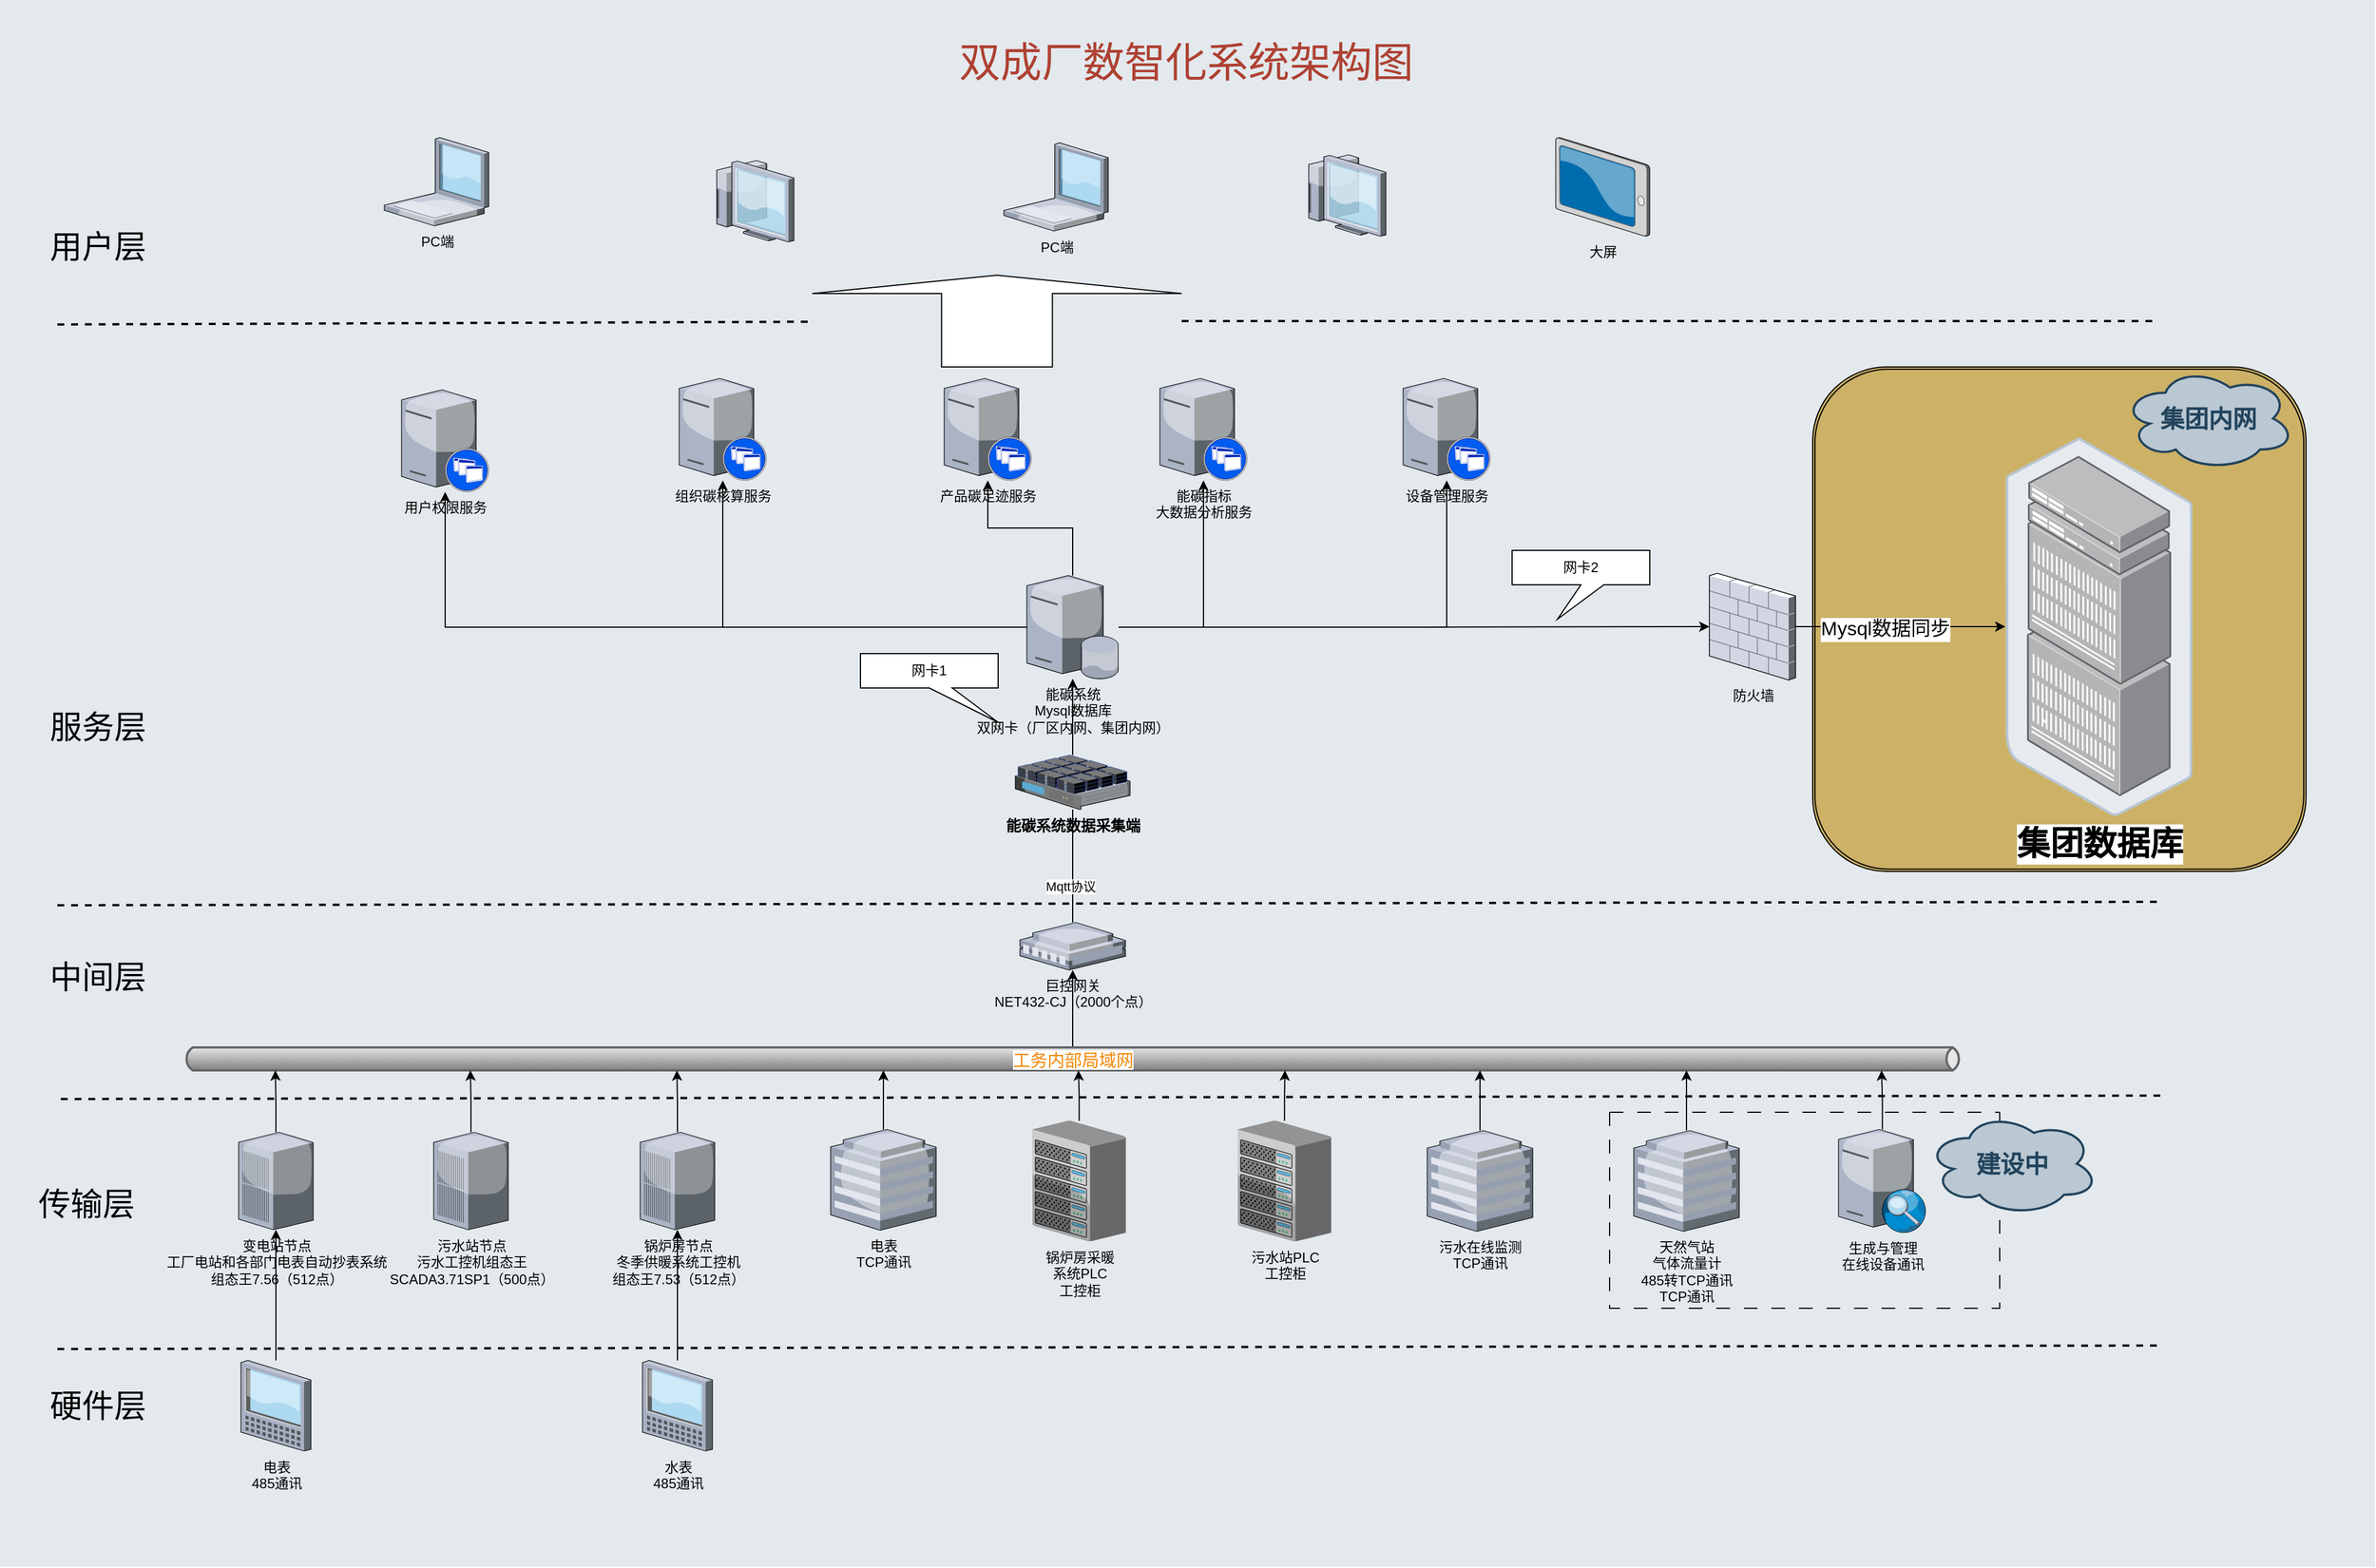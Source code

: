 <mxfile version="28.1.2">
  <diagram id="a45cf8ec-cd66-6f27-3ac3-be6e809c9e4a" name="Page-1">
    <mxGraphModel dx="4005" dy="1709" grid="1" gridSize="10" guides="1" tooltips="1" connect="1" arrows="1" fold="1" page="1" pageScale="1" pageWidth="827" pageHeight="1169" background="none" math="0" shadow="0">
      <root>
        <mxCell id="0" />
        <mxCell id="1" parent="0" />
        <mxCell id="RH_t09FBcoY_n2bVqSQD-389" value="" style="rounded=0;whiteSpace=wrap;html=1;shadow=0;strokeColor=none;fillColor=#BAC8D3;gradientColor=none;fontSize=18;fontColor=#F08705;opacity=40;fontStyle=0;strokeWidth=3;" vertex="1" parent="1">
          <mxGeometry x="-70" y="150" width="2070" height="1366.5" as="geometry" />
        </mxCell>
        <mxCell id="RH_t09FBcoY_n2bVqSQD-469" value="" style="shape=singleArrow;direction=north;whiteSpace=wrap;html=1;" vertex="1" parent="1">
          <mxGeometry x="638" y="390" width="322" height="80" as="geometry" />
        </mxCell>
        <mxCell id="RH_t09FBcoY_n2bVqSQD-466" value="" style="shape=ext;double=1;rounded=1;whiteSpace=wrap;html=1;fillColor=light-dark(#ccb166, #ededed);" vertex="1" parent="1">
          <mxGeometry x="1510" y="470" width="430" height="440" as="geometry" />
        </mxCell>
        <mxCell id="168" value="双成厂数智化系统架构图" style="text;html=1;strokeColor=none;fillColor=none;align=center;verticalAlign=middle;whiteSpace=wrap;overflow=hidden;shadow=0;fontSize=36;fontColor=#AE4132;fontStyle=0" parent="1" vertex="1">
          <mxGeometry x="274" y="180" width="1380" height="45" as="geometry" />
        </mxCell>
        <mxCell id="171" style="edgeStyle=orthogonalEdgeStyle;rounded=0;jumpStyle=none;html=1;exitX=0;exitY=0.5;entryX=0;entryY=0.5;shadow=0;labelBackgroundColor=none;startArrow=none;startFill=0;endArrow=classic;endFill=1;endSize=6;jettySize=auto;orthogonalLoop=1;strokeColor=#23445D;strokeWidth=2;fillColor=#F08705;fontFamily=Helvetica;fontSize=14;fontColor=#F08705;align=left;fontStyle=0" parent="1" source="168" target="168" edge="1">
          <mxGeometry relative="1" as="geometry" />
        </mxCell>
        <mxCell id="RH_t09FBcoY_n2bVqSQD-436" style="edgeStyle=orthogonalEdgeStyle;rounded=0;orthogonalLoop=1;jettySize=auto;html=1;" edge="1" parent="1" source="RH_t09FBcoY_n2bVqSQD-397" target="RH_t09FBcoY_n2bVqSQD-414">
          <mxGeometry relative="1" as="geometry" />
        </mxCell>
        <mxCell id="RH_t09FBcoY_n2bVqSQD-397" value="&lt;font style=&quot;font-size: 15px; background-color: light-dark(#ffffff, var(--ge-dark-color, #121212));&quot;&gt;工务内部局域网&lt;/font&gt;" style="strokeWidth=2;strokeColor=#666666;dashed=0;align=center;html=1;fontSize=8;shape=mxgraph.eip.messageChannel;shadow=0;fillColor=#FFFFFF;gradientColor=none;fontColor=#F08705;fontStyle=0" vertex="1" parent="1">
          <mxGeometry x="90" y="1063.5" width="1550" height="20" as="geometry" />
        </mxCell>
        <mxCell id="RH_t09FBcoY_n2bVqSQD-399" value="变电站节点&lt;div&gt;工厂电站和各部门电表自动抄表系统&lt;/div&gt;&lt;div&gt;组态王7.56（512点）&lt;/div&gt;" style="verticalLabelPosition=bottom;sketch=0;aspect=fixed;html=1;verticalAlign=top;strokeColor=none;align=center;outlineConnect=0;shape=mxgraph.citrix.pbx_server;" vertex="1" parent="1">
          <mxGeometry x="138" y="1137.5" width="65" height="85" as="geometry" />
        </mxCell>
        <mxCell id="RH_t09FBcoY_n2bVqSQD-400" value="污水站节点&lt;div&gt;污水工控机组态王&lt;/div&gt;&lt;div&gt;SCADA3.71SP1（500点）&lt;/div&gt;" style="verticalLabelPosition=bottom;sketch=0;aspect=fixed;html=1;verticalAlign=top;strokeColor=none;align=center;outlineConnect=0;shape=mxgraph.citrix.pbx_server;" vertex="1" parent="1">
          <mxGeometry x="308" y="1137.5" width="65" height="85" as="geometry" />
        </mxCell>
        <mxCell id="RH_t09FBcoY_n2bVqSQD-402" value="锅炉房节点&lt;div&gt;冬季供暖系统工控机&lt;/div&gt;&lt;div&gt;组态王7.53（512点）&lt;/div&gt;" style="verticalLabelPosition=bottom;sketch=0;aspect=fixed;html=1;verticalAlign=top;strokeColor=none;align=center;outlineConnect=0;shape=mxgraph.citrix.pbx_server;" vertex="1" parent="1">
          <mxGeometry x="488" y="1137.5" width="65" height="85" as="geometry" />
        </mxCell>
        <mxCell id="RH_t09FBcoY_n2bVqSQD-403" value="锅炉房采暖&lt;div&gt;系统PLC&lt;/div&gt;&lt;div&gt;工控柜&lt;/div&gt;" style="verticalLabelPosition=bottom;sketch=0;aspect=fixed;html=1;verticalAlign=top;strokeColor=none;align=center;outlineConnect=0;shape=mxgraph.citrix.chassis;" vertex="1" parent="1">
          <mxGeometry x="830" y="1127.5" width="81.34" height="105" as="geometry" />
        </mxCell>
        <mxCell id="RH_t09FBcoY_n2bVqSQD-404" value="电表&lt;div&gt;TCP通讯&lt;/div&gt;" style="verticalLabelPosition=bottom;sketch=0;aspect=fixed;html=1;verticalAlign=top;strokeColor=none;align=center;outlineConnect=0;shape=mxgraph.citrix.hq_enterprise;" vertex="1" parent="1">
          <mxGeometry x="654" y="1135" width="92" height="88" as="geometry" />
        </mxCell>
        <mxCell id="RH_t09FBcoY_n2bVqSQD-405" value="污水站PLC&lt;div&gt;&lt;span style=&quot;background-color: transparent; color: light-dark(rgb(0, 0, 0), rgb(255, 255, 255));&quot;&gt;工控柜&lt;/span&gt;&lt;/div&gt;" style="verticalLabelPosition=bottom;sketch=0;aspect=fixed;html=1;verticalAlign=top;strokeColor=none;align=center;outlineConnect=0;shape=mxgraph.citrix.chassis;" vertex="1" parent="1">
          <mxGeometry x="1009" y="1127.5" width="81.34" height="105" as="geometry" />
        </mxCell>
        <mxCell id="RH_t09FBcoY_n2bVqSQD-406" value="&lt;span style=&quot;background-color: transparent; color: light-dark(rgb(0, 0, 0), rgb(255, 255, 255));&quot;&gt;污水在线监测&lt;/span&gt;&lt;div&gt;&lt;span style=&quot;background-color: transparent; color: light-dark(rgb(0, 0, 0), rgb(255, 255, 255));&quot;&gt;TCP通讯&lt;/span&gt;&lt;/div&gt;" style="verticalLabelPosition=bottom;sketch=0;aspect=fixed;html=1;verticalAlign=top;strokeColor=none;align=center;outlineConnect=0;shape=mxgraph.citrix.hq_enterprise;" vertex="1" parent="1">
          <mxGeometry x="1174" y="1136" width="92" height="88" as="geometry" />
        </mxCell>
        <mxCell id="RH_t09FBcoY_n2bVqSQD-407" value="&lt;span style=&quot;background-color: transparent; color: light-dark(rgb(0, 0, 0), rgb(255, 255, 255));&quot;&gt;天然气站&lt;/span&gt;&lt;div&gt;气体流量计&lt;/div&gt;&lt;div&gt;485转TCP通讯&lt;br&gt;&lt;div&gt;&lt;span style=&quot;background-color: transparent; color: light-dark(rgb(0, 0, 0), rgb(255, 255, 255));&quot;&gt;TCP通讯&lt;/span&gt;&lt;/div&gt;&lt;/div&gt;" style="verticalLabelPosition=bottom;sketch=0;aspect=fixed;html=1;verticalAlign=top;strokeColor=none;align=center;outlineConnect=0;shape=mxgraph.citrix.hq_enterprise;" vertex="1" parent="1">
          <mxGeometry x="1354" y="1136" width="92" height="88" as="geometry" />
        </mxCell>
        <mxCell id="RH_t09FBcoY_n2bVqSQD-408" value="生成与管理&lt;div&gt;在线设备通讯&lt;/div&gt;" style="verticalLabelPosition=bottom;sketch=0;aspect=fixed;html=1;verticalAlign=top;strokeColor=none;align=center;outlineConnect=0;shape=mxgraph.citrix.edgesight_server;" vertex="1" parent="1">
          <mxGeometry x="1532.5" y="1135" width="76.5" height="90" as="geometry" />
        </mxCell>
        <mxCell id="RH_t09FBcoY_n2bVqSQD-427" style="edgeStyle=orthogonalEdgeStyle;rounded=0;orthogonalLoop=1;jettySize=auto;html=1;" edge="1" parent="1" source="RH_t09FBcoY_n2bVqSQD-410" target="RH_t09FBcoY_n2bVqSQD-399">
          <mxGeometry relative="1" as="geometry" />
        </mxCell>
        <mxCell id="RH_t09FBcoY_n2bVqSQD-410" value="电表&lt;div&gt;485通讯&lt;/div&gt;" style="verticalLabelPosition=bottom;sketch=0;aspect=fixed;html=1;verticalAlign=top;strokeColor=none;align=center;outlineConnect=0;shape=mxgraph.citrix.tablet_1;" vertex="1" parent="1">
          <mxGeometry x="140" y="1336.5" width="61" height="79" as="geometry" />
        </mxCell>
        <mxCell id="RH_t09FBcoY_n2bVqSQD-428" style="edgeStyle=orthogonalEdgeStyle;rounded=0;orthogonalLoop=1;jettySize=auto;html=1;" edge="1" parent="1" source="RH_t09FBcoY_n2bVqSQD-411" target="RH_t09FBcoY_n2bVqSQD-402">
          <mxGeometry relative="1" as="geometry" />
        </mxCell>
        <mxCell id="RH_t09FBcoY_n2bVqSQD-411" value="水表&lt;div&gt;485通讯&lt;/div&gt;" style="verticalLabelPosition=bottom;sketch=0;aspect=fixed;html=1;verticalAlign=top;strokeColor=none;align=center;outlineConnect=0;shape=mxgraph.citrix.tablet_1;" vertex="1" parent="1">
          <mxGeometry x="490" y="1336.5" width="61" height="79" as="geometry" />
        </mxCell>
        <mxCell id="RH_t09FBcoY_n2bVqSQD-413" style="edgeStyle=orthogonalEdgeStyle;rounded=0;orthogonalLoop=1;jettySize=auto;html=1;endArrow=none;endFill=0;" edge="1" parent="1" source="RH_t09FBcoY_n2bVqSQD-414" target="RH_t09FBcoY_n2bVqSQD-424">
          <mxGeometry relative="1" as="geometry">
            <mxPoint x="865" y="836.5" as="targetPoint" />
          </mxGeometry>
        </mxCell>
        <mxCell id="RH_t09FBcoY_n2bVqSQD-480" value="Mqtt协议" style="edgeLabel;html=1;align=center;verticalAlign=middle;resizable=0;points=[];" vertex="1" connectable="0" parent="RH_t09FBcoY_n2bVqSQD-413">
          <mxGeometry x="-0.325" y="2" relative="1" as="geometry">
            <mxPoint y="1" as="offset" />
          </mxGeometry>
        </mxCell>
        <mxCell id="RH_t09FBcoY_n2bVqSQD-414" value="&lt;div&gt;巨控网关&lt;/div&gt;NET432-CJ（2000个点）" style="verticalLabelPosition=bottom;sketch=0;aspect=fixed;html=1;verticalAlign=top;strokeColor=none;align=center;outlineConnect=0;shape=mxgraph.citrix.remote_office;" vertex="1" parent="1">
          <mxGeometry x="819" y="954.5" width="92" height="41.5" as="geometry" />
        </mxCell>
        <mxCell id="RH_t09FBcoY_n2bVqSQD-415" value="" style="endArrow=none;dashed=1;html=1;rounded=0;strokeWidth=2;" edge="1" parent="1">
          <mxGeometry width="50" height="50" relative="1" as="geometry">
            <mxPoint x="-20" y="1326.5" as="sourcePoint" />
            <mxPoint x="1810" y="1323.5" as="targetPoint" />
          </mxGeometry>
        </mxCell>
        <mxCell id="RH_t09FBcoY_n2bVqSQD-416" value="" style="endArrow=none;dashed=1;html=1;rounded=0;strokeWidth=2;" edge="1" parent="1">
          <mxGeometry width="50" height="50" relative="1" as="geometry">
            <mxPoint x="-17" y="1108.5" as="sourcePoint" />
            <mxPoint x="1813" y="1105.5" as="targetPoint" />
          </mxGeometry>
        </mxCell>
        <mxCell id="RH_t09FBcoY_n2bVqSQD-417" value="&lt;font style=&quot;font-size: 28px;&quot;&gt;硬件层&lt;/font&gt;" style="text;html=1;align=center;verticalAlign=middle;resizable=0;points=[];autosize=1;strokeColor=none;fillColor=none;" vertex="1" parent="1">
          <mxGeometry x="-40" y="1351" width="110" height="50" as="geometry" />
        </mxCell>
        <mxCell id="RH_t09FBcoY_n2bVqSQD-418" value="&lt;font style=&quot;font-size: 28px;&quot;&gt;传输层&lt;/font&gt;" style="text;html=1;align=center;verticalAlign=middle;resizable=0;points=[];autosize=1;strokeColor=none;fillColor=none;" vertex="1" parent="1">
          <mxGeometry x="-50" y="1175" width="110" height="50" as="geometry" />
        </mxCell>
        <mxCell id="RH_t09FBcoY_n2bVqSQD-419" value="" style="endArrow=none;dashed=1;html=1;rounded=0;strokeWidth=2;" edge="1" parent="1">
          <mxGeometry width="50" height="50" relative="1" as="geometry">
            <mxPoint x="-20" y="939.5" as="sourcePoint" />
            <mxPoint x="1810" y="936.5" as="targetPoint" />
          </mxGeometry>
        </mxCell>
        <mxCell id="RH_t09FBcoY_n2bVqSQD-421" value="&lt;font style=&quot;font-size: 28px;&quot;&gt;中间层&lt;/font&gt;" style="text;html=1;align=center;verticalAlign=middle;resizable=0;points=[];autosize=1;strokeColor=none;fillColor=none;" vertex="1" parent="1">
          <mxGeometry x="-40" y="976.5" width="110" height="50" as="geometry" />
        </mxCell>
        <mxCell id="RH_t09FBcoY_n2bVqSQD-444" style="edgeStyle=orthogonalEdgeStyle;rounded=0;orthogonalLoop=1;jettySize=auto;html=1;" edge="1" parent="1" source="RH_t09FBcoY_n2bVqSQD-423" target="RH_t09FBcoY_n2bVqSQD-442">
          <mxGeometry relative="1" as="geometry" />
        </mxCell>
        <mxCell id="RH_t09FBcoY_n2bVqSQD-462" value="Mysql数据同步" style="edgeLabel;html=1;align=center;verticalAlign=middle;resizable=0;points=[];fontSize=17;" vertex="1" connectable="0" parent="RH_t09FBcoY_n2bVqSQD-444">
          <mxGeometry x="-0.634" y="-2" relative="1" as="geometry">
            <mxPoint x="44" as="offset" />
          </mxGeometry>
        </mxCell>
        <mxCell id="RH_t09FBcoY_n2bVqSQD-423" value="防火墙" style="verticalLabelPosition=bottom;sketch=0;aspect=fixed;html=1;verticalAlign=top;strokeColor=none;align=center;outlineConnect=0;shape=mxgraph.citrix.firewall;" vertex="1" parent="1">
          <mxGeometry x="1420" y="650" width="75" height="93" as="geometry" />
        </mxCell>
        <mxCell id="RH_t09FBcoY_n2bVqSQD-435" style="edgeStyle=orthogonalEdgeStyle;rounded=0;orthogonalLoop=1;jettySize=auto;html=1;" edge="1" parent="1" source="RH_t09FBcoY_n2bVqSQD-424" target="RH_t09FBcoY_n2bVqSQD-431">
          <mxGeometry relative="1" as="geometry" />
        </mxCell>
        <mxCell id="RH_t09FBcoY_n2bVqSQD-424" value="&lt;font style=&quot;font-size: 13px;&quot;&gt;&lt;b&gt;能碳系统数据采集端&lt;/b&gt;&lt;/font&gt;" style="verticalLabelPosition=bottom;sketch=0;aspect=fixed;html=1;verticalAlign=top;strokeColor=none;align=center;outlineConnect=0;shape=mxgraph.citrix.netscaler_sdx;" vertex="1" parent="1">
          <mxGeometry x="815" y="808.5" width="100" height="47.5" as="geometry" />
        </mxCell>
        <mxCell id="RH_t09FBcoY_n2bVqSQD-425" value="&lt;font style=&quot;font-size: 28px;&quot;&gt;服务层&lt;/font&gt;" style="text;html=1;align=center;verticalAlign=middle;resizable=0;points=[];autosize=1;strokeColor=none;fillColor=none;" vertex="1" parent="1">
          <mxGeometry x="-40" y="758.5" width="110" height="50" as="geometry" />
        </mxCell>
        <mxCell id="RH_t09FBcoY_n2bVqSQD-429" style="edgeStyle=orthogonalEdgeStyle;rounded=0;orthogonalLoop=1;jettySize=auto;html=1;entryX=0;entryY=1;entryDx=80;entryDy=0;entryPerimeter=0;" edge="1" parent="1" source="RH_t09FBcoY_n2bVqSQD-399" target="RH_t09FBcoY_n2bVqSQD-397">
          <mxGeometry relative="1" as="geometry" />
        </mxCell>
        <mxCell id="RH_t09FBcoY_n2bVqSQD-443" style="edgeStyle=orthogonalEdgeStyle;rounded=0;orthogonalLoop=1;jettySize=auto;html=1;" edge="1" parent="1" source="RH_t09FBcoY_n2bVqSQD-431" target="RH_t09FBcoY_n2bVqSQD-423">
          <mxGeometry relative="1" as="geometry" />
        </mxCell>
        <mxCell id="RH_t09FBcoY_n2bVqSQD-454" style="edgeStyle=orthogonalEdgeStyle;rounded=0;orthogonalLoop=1;jettySize=auto;html=1;" edge="1" parent="1" source="RH_t09FBcoY_n2bVqSQD-431" target="RH_t09FBcoY_n2bVqSQD-448">
          <mxGeometry relative="1" as="geometry" />
        </mxCell>
        <mxCell id="RH_t09FBcoY_n2bVqSQD-455" style="edgeStyle=orthogonalEdgeStyle;rounded=0;orthogonalLoop=1;jettySize=auto;html=1;" edge="1" parent="1" source="RH_t09FBcoY_n2bVqSQD-431" target="RH_t09FBcoY_n2bVqSQD-449">
          <mxGeometry relative="1" as="geometry" />
        </mxCell>
        <mxCell id="RH_t09FBcoY_n2bVqSQD-456" style="edgeStyle=orthogonalEdgeStyle;rounded=0;orthogonalLoop=1;jettySize=auto;html=1;" edge="1" parent="1" source="RH_t09FBcoY_n2bVqSQD-431" target="RH_t09FBcoY_n2bVqSQD-450">
          <mxGeometry relative="1" as="geometry" />
        </mxCell>
        <mxCell id="RH_t09FBcoY_n2bVqSQD-458" style="edgeStyle=orthogonalEdgeStyle;rounded=0;orthogonalLoop=1;jettySize=auto;html=1;" edge="1" parent="1" source="RH_t09FBcoY_n2bVqSQD-431" target="RH_t09FBcoY_n2bVqSQD-451">
          <mxGeometry relative="1" as="geometry" />
        </mxCell>
        <mxCell id="RH_t09FBcoY_n2bVqSQD-459" style="edgeStyle=orthogonalEdgeStyle;rounded=0;orthogonalLoop=1;jettySize=auto;html=1;" edge="1" parent="1" source="RH_t09FBcoY_n2bVqSQD-431" target="RH_t09FBcoY_n2bVqSQD-452">
          <mxGeometry relative="1" as="geometry" />
        </mxCell>
        <mxCell id="RH_t09FBcoY_n2bVqSQD-431" value="能碳系统&lt;div&gt;Mysql数据库&lt;/div&gt;&lt;div&gt;双网卡（厂区内网、集团内网）&lt;/div&gt;" style="verticalLabelPosition=bottom;sketch=0;aspect=fixed;html=1;verticalAlign=top;strokeColor=none;align=center;outlineConnect=0;shape=mxgraph.citrix.database_server;" vertex="1" parent="1">
          <mxGeometry x="825" y="652" width="80" height="90" as="geometry" />
        </mxCell>
        <mxCell id="RH_t09FBcoY_n2bVqSQD-432" style="edgeStyle=orthogonalEdgeStyle;rounded=0;orthogonalLoop=1;jettySize=auto;html=1;entryX=0;entryY=1;entryDx=250;entryDy=0;entryPerimeter=0;" edge="1" parent="1" source="RH_t09FBcoY_n2bVqSQD-400" target="RH_t09FBcoY_n2bVqSQD-397">
          <mxGeometry relative="1" as="geometry" />
        </mxCell>
        <mxCell id="RH_t09FBcoY_n2bVqSQD-433" style="edgeStyle=orthogonalEdgeStyle;rounded=0;orthogonalLoop=1;jettySize=auto;html=1;entryX=0;entryY=1;entryDx=430;entryDy=0;entryPerimeter=0;" edge="1" parent="1" source="RH_t09FBcoY_n2bVqSQD-402" target="RH_t09FBcoY_n2bVqSQD-397">
          <mxGeometry relative="1" as="geometry" />
        </mxCell>
        <mxCell id="RH_t09FBcoY_n2bVqSQD-434" style="edgeStyle=orthogonalEdgeStyle;rounded=0;orthogonalLoop=1;jettySize=auto;html=1;entryX=0;entryY=1;entryDx=610;entryDy=0;entryPerimeter=0;" edge="1" parent="1" source="RH_t09FBcoY_n2bVqSQD-404" target="RH_t09FBcoY_n2bVqSQD-397">
          <mxGeometry relative="1" as="geometry" />
        </mxCell>
        <mxCell id="RH_t09FBcoY_n2bVqSQD-437" style="edgeStyle=orthogonalEdgeStyle;rounded=0;orthogonalLoop=1;jettySize=auto;html=1;entryX=0;entryY=1;entryDx=780;entryDy=0;entryPerimeter=0;" edge="1" parent="1" source="RH_t09FBcoY_n2bVqSQD-403" target="RH_t09FBcoY_n2bVqSQD-397">
          <mxGeometry relative="1" as="geometry" />
        </mxCell>
        <mxCell id="RH_t09FBcoY_n2bVqSQD-438" style="edgeStyle=orthogonalEdgeStyle;rounded=0;orthogonalLoop=1;jettySize=auto;html=1;entryX=0;entryY=1;entryDx=960;entryDy=0;entryPerimeter=0;" edge="1" parent="1" source="RH_t09FBcoY_n2bVqSQD-405" target="RH_t09FBcoY_n2bVqSQD-397">
          <mxGeometry relative="1" as="geometry" />
        </mxCell>
        <mxCell id="RH_t09FBcoY_n2bVqSQD-439" style="edgeStyle=orthogonalEdgeStyle;rounded=0;orthogonalLoop=1;jettySize=auto;html=1;entryX=0;entryY=1;entryDx=1130;entryDy=0;entryPerimeter=0;" edge="1" parent="1" source="RH_t09FBcoY_n2bVqSQD-406" target="RH_t09FBcoY_n2bVqSQD-397">
          <mxGeometry relative="1" as="geometry" />
        </mxCell>
        <mxCell id="RH_t09FBcoY_n2bVqSQD-440" style="edgeStyle=orthogonalEdgeStyle;rounded=0;orthogonalLoop=1;jettySize=auto;html=1;entryX=0;entryY=1;entryDx=1310;entryDy=0;entryPerimeter=0;" edge="1" parent="1" source="RH_t09FBcoY_n2bVqSQD-407" target="RH_t09FBcoY_n2bVqSQD-397">
          <mxGeometry relative="1" as="geometry" />
        </mxCell>
        <mxCell id="RH_t09FBcoY_n2bVqSQD-441" style="edgeStyle=orthogonalEdgeStyle;rounded=0;orthogonalLoop=1;jettySize=auto;html=1;entryX=0;entryY=1;entryDx=1480;entryDy=0;entryPerimeter=0;" edge="1" parent="1" source="RH_t09FBcoY_n2bVqSQD-408" target="RH_t09FBcoY_n2bVqSQD-397">
          <mxGeometry relative="1" as="geometry" />
        </mxCell>
        <mxCell id="RH_t09FBcoY_n2bVqSQD-442" value="&lt;font style=&quot;font-size: 29px;&quot;&gt;&lt;b&gt;集团数据库&lt;/b&gt;&lt;/font&gt;" style="image;points=[];aspect=fixed;html=1;align=center;shadow=0;dashed=0;image=img/lib/allied_telesis/storage/Datacenter_Server_Rack_EoR.svg;" vertex="1" parent="1">
          <mxGeometry x="1678" y="531.4" width="163.39" height="330.2" as="geometry" />
        </mxCell>
        <mxCell id="RH_t09FBcoY_n2bVqSQD-445" value="&lt;font style=&quot;font-size: 28px;&quot;&gt;用户层&lt;/font&gt;" style="text;html=1;align=center;verticalAlign=middle;resizable=0;points=[];autosize=1;strokeColor=none;fillColor=none;" vertex="1" parent="1">
          <mxGeometry x="-40" y="340" width="110" height="50" as="geometry" />
        </mxCell>
        <mxCell id="RH_t09FBcoY_n2bVqSQD-446" value="大屏" style="verticalLabelPosition=bottom;sketch=0;aspect=fixed;html=1;verticalAlign=top;strokeColor=none;align=center;outlineConnect=0;shape=mxgraph.citrix.tablet_2;" vertex="1" parent="1">
          <mxGeometry x="1286" y="270" width="82" height="86" as="geometry" />
        </mxCell>
        <mxCell id="RH_t09FBcoY_n2bVqSQD-447" value="PC端" style="verticalLabelPosition=bottom;sketch=0;aspect=fixed;html=1;verticalAlign=top;strokeColor=none;align=center;outlineConnect=0;shape=mxgraph.citrix.laptop_1;" vertex="1" parent="1">
          <mxGeometry x="265" y="270" width="91" height="77" as="geometry" />
        </mxCell>
        <mxCell id="RH_t09FBcoY_n2bVqSQD-448" value="用户权限服务" style="verticalLabelPosition=bottom;sketch=0;aspect=fixed;html=1;verticalAlign=top;strokeColor=none;align=center;outlineConnect=0;shape=mxgraph.citrix.xenapp_server;" vertex="1" parent="1">
          <mxGeometry x="280" y="490" width="76" height="89" as="geometry" />
        </mxCell>
        <mxCell id="RH_t09FBcoY_n2bVqSQD-449" value="组织碳核算服务" style="verticalLabelPosition=bottom;sketch=0;aspect=fixed;html=1;verticalAlign=top;strokeColor=none;align=center;outlineConnect=0;shape=mxgraph.citrix.xenapp_server;" vertex="1" parent="1">
          <mxGeometry x="522" y="480" width="76" height="89" as="geometry" />
        </mxCell>
        <mxCell id="RH_t09FBcoY_n2bVqSQD-450" value="产品碳足迹服务" style="verticalLabelPosition=bottom;sketch=0;aspect=fixed;html=1;verticalAlign=top;strokeColor=none;align=center;outlineConnect=0;shape=mxgraph.citrix.xenapp_server;" vertex="1" parent="1">
          <mxGeometry x="753" y="480" width="76" height="89" as="geometry" />
        </mxCell>
        <mxCell id="RH_t09FBcoY_n2bVqSQD-451" value="能碳指标&lt;div&gt;大数据分析服务&lt;/div&gt;" style="verticalLabelPosition=bottom;sketch=0;aspect=fixed;html=1;verticalAlign=top;strokeColor=none;align=center;outlineConnect=0;shape=mxgraph.citrix.xenapp_server;" vertex="1" parent="1">
          <mxGeometry x="941" y="480" width="76" height="89" as="geometry" />
        </mxCell>
        <mxCell id="RH_t09FBcoY_n2bVqSQD-452" value="设备管理服务" style="verticalLabelPosition=bottom;sketch=0;aspect=fixed;html=1;verticalAlign=top;strokeColor=none;align=center;outlineConnect=0;shape=mxgraph.citrix.xenapp_server;" vertex="1" parent="1">
          <mxGeometry x="1153" y="480" width="76" height="89" as="geometry" />
        </mxCell>
        <mxCell id="RH_t09FBcoY_n2bVqSQD-453" value="" style="endArrow=none;dashed=1;html=1;rounded=0;strokeWidth=2;" edge="1" parent="1" source="RH_t09FBcoY_n2bVqSQD-469">
          <mxGeometry width="50" height="50" relative="1" as="geometry">
            <mxPoint x="-20" y="433" as="sourcePoint" />
            <mxPoint x="1810" y="430" as="targetPoint" />
          </mxGeometry>
        </mxCell>
        <mxCell id="RH_t09FBcoY_n2bVqSQD-467" value="集团内网" style="ellipse;shape=cloud;whiteSpace=wrap;html=1;shadow=0;strokeColor=#23445D;fillColor=#BAC8D3;gradientColor=none;fontSize=21;fontColor=#23445D;fontStyle=1;gradientDirection=north;strokeWidth=2;" vertex="1" parent="1">
          <mxGeometry x="1780" y="470" width="150" height="90" as="geometry" />
        </mxCell>
        <mxCell id="RH_t09FBcoY_n2bVqSQD-470" value="" style="endArrow=none;dashed=1;html=1;rounded=0;strokeWidth=2;" edge="1" parent="1" target="RH_t09FBcoY_n2bVqSQD-469">
          <mxGeometry width="50" height="50" relative="1" as="geometry">
            <mxPoint x="-20" y="433" as="sourcePoint" />
            <mxPoint x="1810" y="430" as="targetPoint" />
          </mxGeometry>
        </mxCell>
        <mxCell id="RH_t09FBcoY_n2bVqSQD-474" value="PC端" style="verticalLabelPosition=bottom;sketch=0;aspect=fixed;html=1;verticalAlign=top;strokeColor=none;align=center;outlineConnect=0;shape=mxgraph.citrix.laptop_1;" vertex="1" parent="1">
          <mxGeometry x="805" y="274.5" width="91" height="77" as="geometry" />
        </mxCell>
        <mxCell id="RH_t09FBcoY_n2bVqSQD-476" value="" style="verticalLabelPosition=bottom;sketch=0;aspect=fixed;html=1;verticalAlign=top;strokeColor=none;align=center;outlineConnect=0;shape=mxgraph.citrix.thin_client;" vertex="1" parent="1">
          <mxGeometry x="551" y="290" width="71" height="71" as="geometry" />
        </mxCell>
        <mxCell id="RH_t09FBcoY_n2bVqSQD-477" value="" style="verticalLabelPosition=bottom;sketch=0;aspect=fixed;html=1;verticalAlign=top;strokeColor=none;align=center;outlineConnect=0;shape=mxgraph.citrix.thin_client;" vertex="1" parent="1">
          <mxGeometry x="1067" y="285" width="71" height="71" as="geometry" />
        </mxCell>
        <mxCell id="RH_t09FBcoY_n2bVqSQD-478" value="" style="swimlane;startSize=0;dashed=1;dashPattern=12 12;" vertex="1" parent="1">
          <mxGeometry x="1333" y="1120" width="340" height="171" as="geometry" />
        </mxCell>
        <mxCell id="RH_t09FBcoY_n2bVqSQD-479" value="建设中" style="ellipse;shape=cloud;whiteSpace=wrap;html=1;shadow=0;strokeColor=#23445D;fillColor=#BAC8D3;gradientColor=none;fontSize=21;fontColor=#23445D;fontStyle=1;gradientDirection=north;strokeWidth=2;" vertex="1" parent="1">
          <mxGeometry x="1609" y="1120" width="150" height="90" as="geometry" />
        </mxCell>
        <mxCell id="RH_t09FBcoY_n2bVqSQD-481" value="网卡1" style="shape=callout;whiteSpace=wrap;html=1;perimeter=calloutPerimeter;position2=1;" vertex="1" parent="1">
          <mxGeometry x="680" y="720" width="120" height="60" as="geometry" />
        </mxCell>
        <mxCell id="RH_t09FBcoY_n2bVqSQD-483" value="网卡2" style="shape=callout;whiteSpace=wrap;html=1;perimeter=calloutPerimeter;position2=0.33;" vertex="1" parent="1">
          <mxGeometry x="1248" y="630" width="120" height="60" as="geometry" />
        </mxCell>
      </root>
    </mxGraphModel>
  </diagram>
</mxfile>

